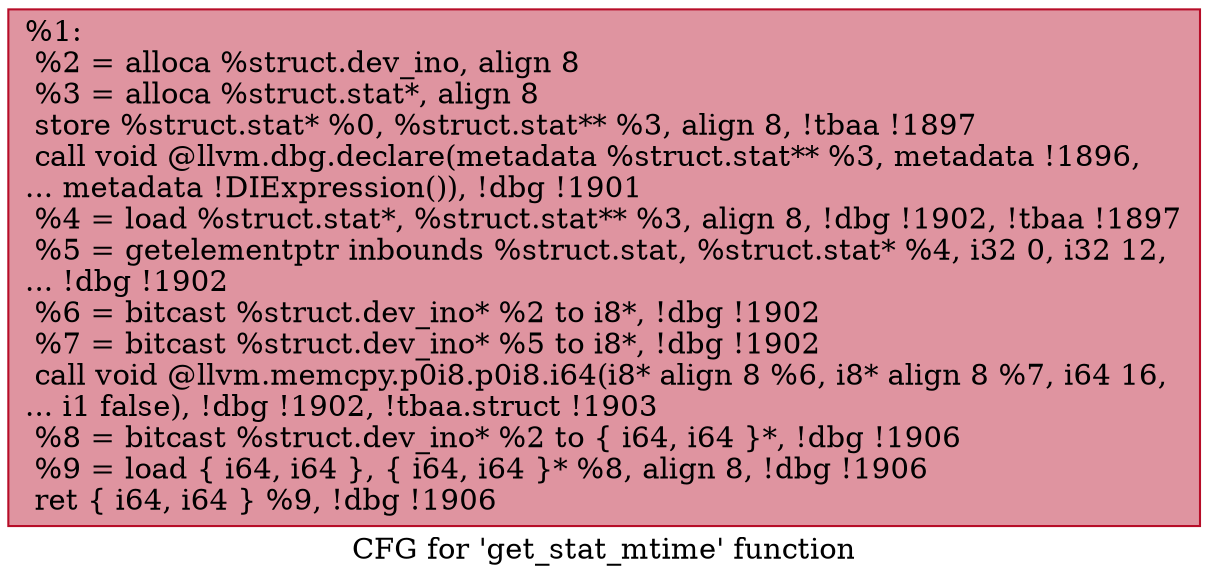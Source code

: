 digraph "CFG for 'get_stat_mtime' function" {
	label="CFG for 'get_stat_mtime' function";

	Node0x251bce0 [shape=record,color="#b70d28ff", style=filled, fillcolor="#b70d2870",label="{%1:\l  %2 = alloca %struct.dev_ino, align 8\l  %3 = alloca %struct.stat*, align 8\l  store %struct.stat* %0, %struct.stat** %3, align 8, !tbaa !1897\l  call void @llvm.dbg.declare(metadata %struct.stat** %3, metadata !1896,\l... metadata !DIExpression()), !dbg !1901\l  %4 = load %struct.stat*, %struct.stat** %3, align 8, !dbg !1902, !tbaa !1897\l  %5 = getelementptr inbounds %struct.stat, %struct.stat* %4, i32 0, i32 12,\l... !dbg !1902\l  %6 = bitcast %struct.dev_ino* %2 to i8*, !dbg !1902\l  %7 = bitcast %struct.dev_ino* %5 to i8*, !dbg !1902\l  call void @llvm.memcpy.p0i8.p0i8.i64(i8* align 8 %6, i8* align 8 %7, i64 16,\l... i1 false), !dbg !1902, !tbaa.struct !1903\l  %8 = bitcast %struct.dev_ino* %2 to \{ i64, i64 \}*, !dbg !1906\l  %9 = load \{ i64, i64 \}, \{ i64, i64 \}* %8, align 8, !dbg !1906\l  ret \{ i64, i64 \} %9, !dbg !1906\l}"];
}
